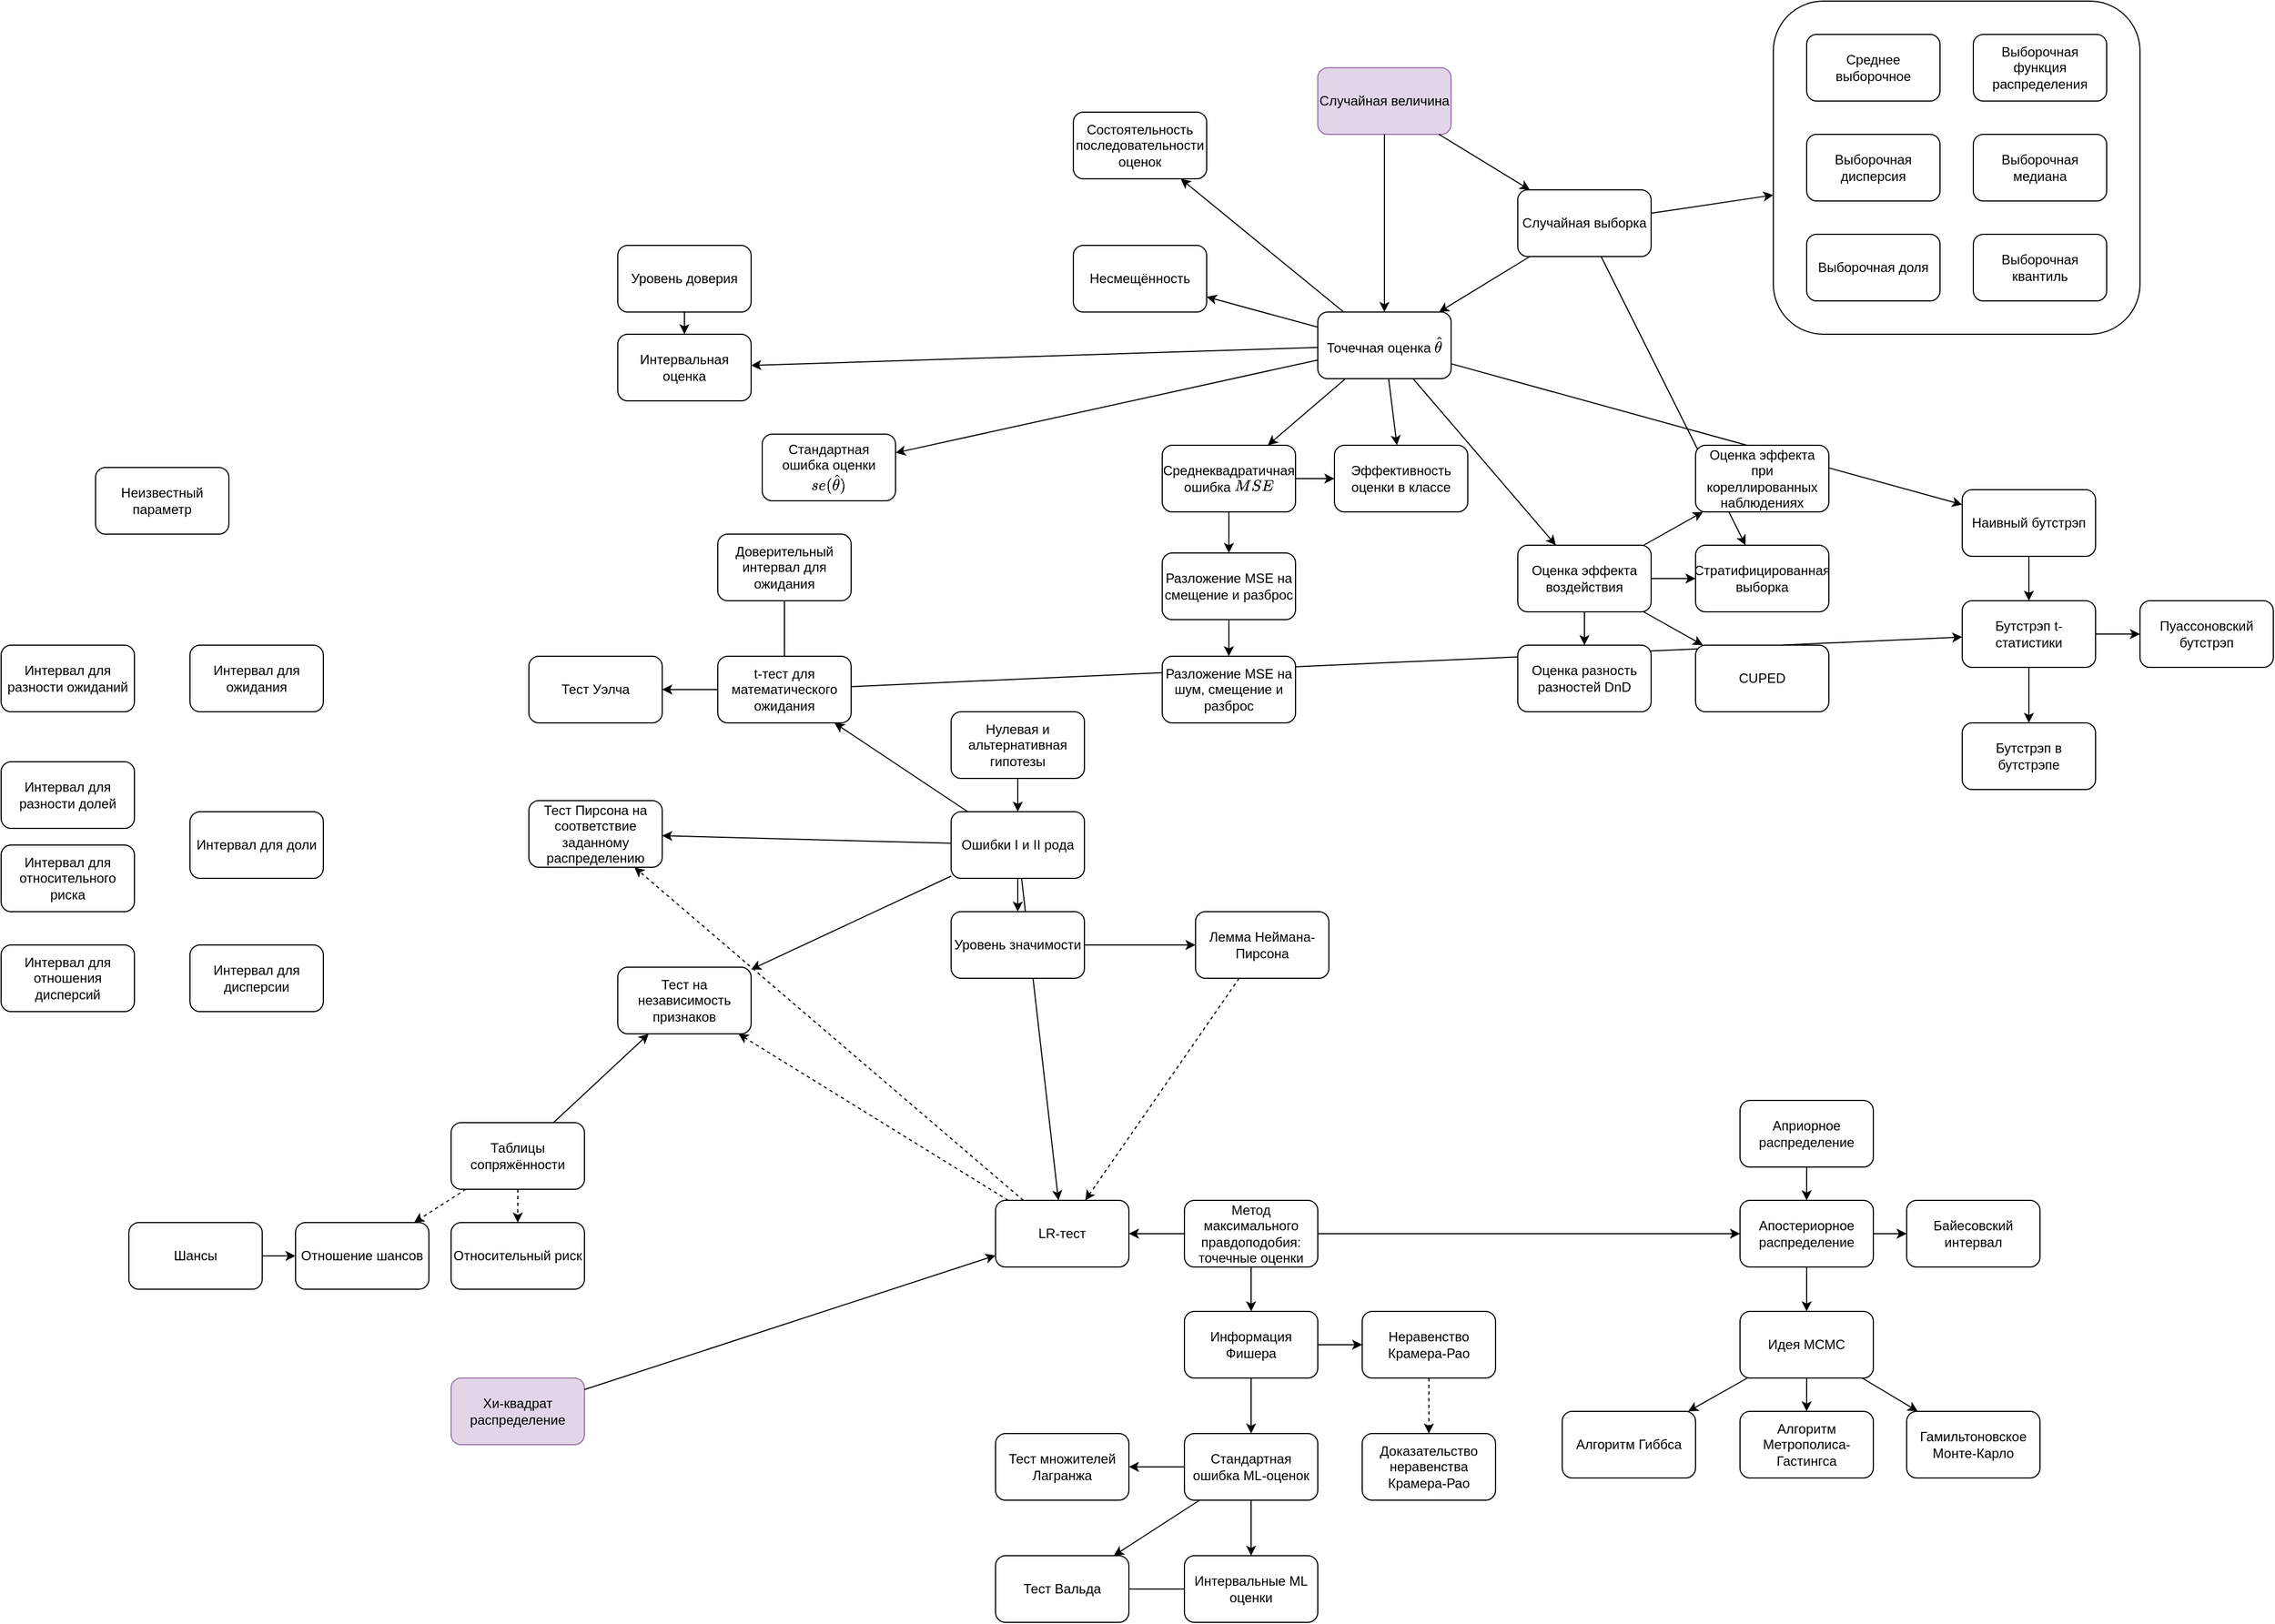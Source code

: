 <mxfile version="14.6.13" type="device"><diagram id="QQPL4EEk7KICBSPfA6Np" name="Page-1"><mxGraphModel dx="4232" dy="1175" grid="1" gridSize="10" guides="1" tooltips="1" connect="1" arrows="1" fold="1" page="1" pageScale="1" pageWidth="2336" pageHeight="1654" math="1" shadow="0"><root><mxCell id="0"/><mxCell id="1" parent="0"/><mxCell id="MJ_EjLBovzpOP7yhU-_Z-1" value="Точечная оценка \(\hat \theta \)" style="rounded=1;whiteSpace=wrap;html=1;" parent="1" vertex="1"><mxGeometry x="500" y="410" width="120" height="60" as="geometry"/></mxCell><mxCell id="MJ_EjLBovzpOP7yhU-_Z-2" value="Несмещённость" style="rounded=1;whiteSpace=wrap;html=1;" parent="1" vertex="1"><mxGeometry x="280" y="350" width="120" height="60" as="geometry"/></mxCell><mxCell id="MJ_EjLBovzpOP7yhU-_Z-3" value="Состоятельность последовательности оценок" style="rounded=1;whiteSpace=wrap;html=1;" parent="1" vertex="1"><mxGeometry x="280" y="230" width="120" height="60" as="geometry"/></mxCell><mxCell id="MJ_EjLBovzpOP7yhU-_Z-5" value="" style="endArrow=classic;html=1;" parent="1" source="MJ_EjLBovzpOP7yhU-_Z-1" target="MJ_EjLBovzpOP7yhU-_Z-2" edge="1"><mxGeometry width="50" height="50" relative="1" as="geometry"><mxPoint x="530" y="440" as="sourcePoint"/><mxPoint x="580" y="390" as="targetPoint"/></mxGeometry></mxCell><mxCell id="MJ_EjLBovzpOP7yhU-_Z-6" value="" style="endArrow=classic;html=1;" parent="1" source="MJ_EjLBovzpOP7yhU-_Z-1" target="MJ_EjLBovzpOP7yhU-_Z-4" edge="1"><mxGeometry width="50" height="50" relative="1" as="geometry"><mxPoint x="530" y="440" as="sourcePoint"/><mxPoint x="580" y="390" as="targetPoint"/></mxGeometry></mxCell><mxCell id="MJ_EjLBovzpOP7yhU-_Z-7" value="" style="endArrow=classic;html=1;" parent="1" source="MJ_EjLBovzpOP7yhU-_Z-1" target="MJ_EjLBovzpOP7yhU-_Z-3" edge="1"><mxGeometry width="50" height="50" relative="1" as="geometry"><mxPoint x="530" y="440" as="sourcePoint"/><mxPoint x="580" y="390" as="targetPoint"/></mxGeometry></mxCell><mxCell id="MJ_EjLBovzpOP7yhU-_Z-9" value="" style="endArrow=classic;html=1;" parent="1" source="MJ_EjLBovzpOP7yhU-_Z-1" target="MJ_EjLBovzpOP7yhU-_Z-8" edge="1"><mxGeometry width="50" height="50" relative="1" as="geometry"><mxPoint x="490" y="780" as="sourcePoint"/><mxPoint x="540" y="730" as="targetPoint"/></mxGeometry></mxCell><mxCell id="MJ_EjLBovzpOP7yhU-_Z-26" value="Лемма Неймана-Пирсона" style="rounded=1;whiteSpace=wrap;html=1;" parent="1" vertex="1"><mxGeometry x="390" y="950" width="120" height="60" as="geometry"/></mxCell><mxCell id="MJ_EjLBovzpOP7yhU-_Z-35" value="" style="endArrow=classic;html=1;" parent="1" source="MJ_EjLBovzpOP7yhU-_Z-11" target="MJ_EjLBovzpOP7yhU-_Z-33" edge="1"><mxGeometry width="50" height="50" relative="1" as="geometry"><mxPoint x="480" y="990" as="sourcePoint"/><mxPoint x="530" y="940" as="targetPoint"/></mxGeometry></mxCell><mxCell id="MJ_EjLBovzpOP7yhU-_Z-36" value="Хи-квадрат распределение" style="rounded=1;whiteSpace=wrap;html=1;fillColor=#e1d5e7;strokeColor=#9673a6;" parent="1" vertex="1"><mxGeometry x="-280" y="1370" width="120" height="60" as="geometry"/></mxCell><mxCell id="MJ_EjLBovzpOP7yhU-_Z-37" value="" style="endArrow=classic;html=1;" parent="1" source="MJ_EjLBovzpOP7yhU-_Z-36" target="MJ_EjLBovzpOP7yhU-_Z-33" edge="1"><mxGeometry width="50" height="50" relative="1" as="geometry"><mxPoint x="470" y="570" as="sourcePoint"/><mxPoint x="520" y="520" as="targetPoint"/></mxGeometry></mxCell><mxCell id="MJ_EjLBovzpOP7yhU-_Z-38" value="Случайная величина" style="rounded=1;whiteSpace=wrap;html=1;fillColor=#e1d5e7;strokeColor=#9673a6;" parent="1" vertex="1"><mxGeometry x="500" y="190" width="120" height="60" as="geometry"/></mxCell><mxCell id="MJ_EjLBovzpOP7yhU-_Z-39" value="" style="endArrow=classic;html=1;" parent="1" source="MJ_EjLBovzpOP7yhU-_Z-38" target="MJ_EjLBovzpOP7yhU-_Z-1" edge="1"><mxGeometry width="50" height="50" relative="1" as="geometry"><mxPoint x="480" y="570" as="sourcePoint"/><mxPoint x="530" y="520" as="targetPoint"/></mxGeometry></mxCell><mxCell id="MJ_EjLBovzpOP7yhU-_Z-47" value="" style="endArrow=classic;html=1;" parent="1" source="MJ_EjLBovzpOP7yhU-_Z-12" target="MJ_EjLBovzpOP7yhU-_Z-46" edge="1"><mxGeometry width="50" height="50" relative="1" as="geometry"><mxPoint x="670" y="800" as="sourcePoint"/><mxPoint x="720" y="750" as="targetPoint"/></mxGeometry></mxCell><mxCell id="MJ_EjLBovzpOP7yhU-_Z-51" value="Случайная выборка" style="rounded=1;whiteSpace=wrap;html=1;" parent="1" vertex="1"><mxGeometry x="680" y="300" width="120" height="60" as="geometry"/></mxCell><mxCell id="MJ_EjLBovzpOP7yhU-_Z-58" value="" style="endArrow=classic;html=1;" parent="1" source="MJ_EjLBovzpOP7yhU-_Z-51" target="MJ_EjLBovzpOP7yhU-_Z-1" edge="1"><mxGeometry width="50" height="50" relative="1" as="geometry"><mxPoint x="570" y="580" as="sourcePoint"/><mxPoint x="620" y="530" as="targetPoint"/></mxGeometry></mxCell><mxCell id="MJ_EjLBovzpOP7yhU-_Z-59" value="" style="endArrow=classic;html=1;" parent="1" source="MJ_EjLBovzpOP7yhU-_Z-38" target="MJ_EjLBovzpOP7yhU-_Z-51" edge="1"><mxGeometry width="50" height="50" relative="1" as="geometry"><mxPoint x="560" y="580" as="sourcePoint"/><mxPoint x="610" y="530" as="targetPoint"/></mxGeometry></mxCell><mxCell id="MJ_EjLBovzpOP7yhU-_Z-60" value="t-тест для математического ожидания" style="rounded=1;whiteSpace=wrap;html=1;" parent="1" vertex="1"><mxGeometry x="-40" y="720" width="120" height="60" as="geometry"/></mxCell><mxCell id="MJ_EjLBovzpOP7yhU-_Z-61" value="" style="endArrow=classic;html=1;" parent="1" source="MJ_EjLBovzpOP7yhU-_Z-11" target="MJ_EjLBovzpOP7yhU-_Z-60" edge="1"><mxGeometry width="50" height="50" relative="1" as="geometry"><mxPoint x="260" y="690" as="sourcePoint"/><mxPoint x="310" y="640" as="targetPoint"/></mxGeometry></mxCell><mxCell id="MJ_EjLBovzpOP7yhU-_Z-62" value="Доверительный интервал для ожидания" style="rounded=1;whiteSpace=wrap;html=1;" parent="1" vertex="1"><mxGeometry x="-40" y="610" width="120" height="60" as="geometry"/></mxCell><mxCell id="MJ_EjLBovzpOP7yhU-_Z-63" value="Тест Уэлча" style="rounded=1;whiteSpace=wrap;html=1;" parent="1" vertex="1"><mxGeometry x="-210" y="720" width="120" height="60" as="geometry"/></mxCell><mxCell id="MJ_EjLBovzpOP7yhU-_Z-64" value="" style="endArrow=classic;html=1;" parent="1" source="MJ_EjLBovzpOP7yhU-_Z-60" target="MJ_EjLBovzpOP7yhU-_Z-63" edge="1"><mxGeometry width="50" height="50" relative="1" as="geometry"><mxPoint x="240" y="660" as="sourcePoint"/><mxPoint x="290" y="610" as="targetPoint"/></mxGeometry></mxCell><mxCell id="MJ_EjLBovzpOP7yhU-_Z-66" value="" style="endArrow=classic;html=1;" parent="1" source="MJ_EjLBovzpOP7yhU-_Z-1" target="MJ_EjLBovzpOP7yhU-_Z-65" edge="1"><mxGeometry width="50" height="50" relative="1" as="geometry"><mxPoint x="750" y="620" as="sourcePoint"/><mxPoint x="800" y="570" as="targetPoint"/></mxGeometry></mxCell><mxCell id="MJ_EjLBovzpOP7yhU-_Z-69" value="" style="endArrow=classic;html=1;" parent="1" source="MJ_EjLBovzpOP7yhU-_Z-60" target="MJ_EjLBovzpOP7yhU-_Z-67" edge="1"><mxGeometry width="50" height="50" relative="1" as="geometry"><mxPoint x="570" y="740" as="sourcePoint"/><mxPoint x="620" y="690" as="targetPoint"/></mxGeometry></mxCell><mxCell id="MJ_EjLBovzpOP7yhU-_Z-72" value="Тест Пирсона на соответствие заданному распределению" style="rounded=1;whiteSpace=wrap;html=1;" parent="1" vertex="1"><mxGeometry x="-210" y="850" width="120" height="60" as="geometry"/></mxCell><mxCell id="MJ_EjLBovzpOP7yhU-_Z-73" value="" style="endArrow=classic;html=1;" parent="1" source="MJ_EjLBovzpOP7yhU-_Z-11" target="MJ_EjLBovzpOP7yhU-_Z-72" edge="1"><mxGeometry width="50" height="50" relative="1" as="geometry"><mxPoint x="40" y="870" as="sourcePoint"/><mxPoint x="90" y="820" as="targetPoint"/></mxGeometry></mxCell><mxCell id="MJ_EjLBovzpOP7yhU-_Z-74" value="Тест на независимость признаков" style="rounded=1;whiteSpace=wrap;html=1;" parent="1" vertex="1"><mxGeometry x="-130" y="1000" width="120" height="60" as="geometry"/></mxCell><mxCell id="MJ_EjLBovzpOP7yhU-_Z-75" value="" style="endArrow=classic;html=1;" parent="1" source="MJ_EjLBovzpOP7yhU-_Z-11" target="MJ_EjLBovzpOP7yhU-_Z-74" edge="1"><mxGeometry width="50" height="50" relative="1" as="geometry"><mxPoint x="40" y="840" as="sourcePoint"/><mxPoint x="90" y="790" as="targetPoint"/></mxGeometry></mxCell><mxCell id="MJ_EjLBovzpOP7yhU-_Z-76" value="" style="endArrow=classic;html=1;dashed=1;" parent="1" source="MJ_EjLBovzpOP7yhU-_Z-33" target="MJ_EjLBovzpOP7yhU-_Z-72" edge="1"><mxGeometry width="50" height="50" relative="1" as="geometry"><mxPoint x="280" y="950" as="sourcePoint"/><mxPoint x="330" y="900" as="targetPoint"/></mxGeometry></mxCell><mxCell id="MJ_EjLBovzpOP7yhU-_Z-77" value="" style="endArrow=classic;html=1;dashed=1;" parent="1" source="MJ_EjLBovzpOP7yhU-_Z-33" target="MJ_EjLBovzpOP7yhU-_Z-74" edge="1"><mxGeometry width="50" height="50" relative="1" as="geometry"><mxPoint x="270" y="950" as="sourcePoint"/><mxPoint x="320" y="900" as="targetPoint"/></mxGeometry></mxCell><mxCell id="MJ_EjLBovzpOP7yhU-_Z-79" value="" style="endArrow=none;html=1;" parent="1" source="MJ_EjLBovzpOP7yhU-_Z-60" target="MJ_EjLBovzpOP7yhU-_Z-62" edge="1"><mxGeometry width="50" height="50" relative="1" as="geometry"><mxPoint x="180" y="850" as="sourcePoint"/><mxPoint x="230" y="800" as="targetPoint"/></mxGeometry></mxCell><mxCell id="MJ_EjLBovzpOP7yhU-_Z-95" value="" style="endArrow=classic;html=1;" parent="1" source="MJ_EjLBovzpOP7yhU-_Z-1" target="MJ_EjLBovzpOP7yhU-_Z-94" edge="1"><mxGeometry width="50" height="50" relative="1" as="geometry"><mxPoint x="390" y="690" as="sourcePoint"/><mxPoint x="440" y="640" as="targetPoint"/></mxGeometry></mxCell><mxCell id="MJ_EjLBovzpOP7yhU-_Z-98" value="Неизвестный параметр" style="rounded=1;whiteSpace=wrap;html=1;" parent="1" vertex="1"><mxGeometry x="-600" y="550" width="120" height="60" as="geometry"/></mxCell><mxCell id="MJ_EjLBovzpOP7yhU-_Z-99" value="Интервал для ожидания" style="rounded=1;whiteSpace=wrap;html=1;" parent="1" vertex="1"><mxGeometry x="-515" y="710" width="120" height="60" as="geometry"/></mxCell><mxCell id="MJ_EjLBovzpOP7yhU-_Z-100" value="Интервал для разности ожиданий" style="rounded=1;whiteSpace=wrap;html=1;" parent="1" vertex="1"><mxGeometry x="-685" y="710" width="120" height="60" as="geometry"/></mxCell><mxCell id="Odn5jLqNncCCzqJBcC8H-1" value="Стандартная ошибка оценки \(se(\hat \theta)\)" style="rounded=1;whiteSpace=wrap;html=1;" parent="1" vertex="1"><mxGeometry y="520" width="120" height="60" as="geometry"/></mxCell><mxCell id="Odn5jLqNncCCzqJBcC8H-2" value="" style="endArrow=classic;html=1;" parent="1" source="MJ_EjLBovzpOP7yhU-_Z-1" target="Odn5jLqNncCCzqJBcC8H-1" edge="1"><mxGeometry width="50" height="50" relative="1" as="geometry"><mxPoint x="430" y="740" as="sourcePoint"/><mxPoint x="480" y="690" as="targetPoint"/></mxGeometry></mxCell><mxCell id="Odn5jLqNncCCzqJBcC8H-10" value="" style="group" parent="1" vertex="1" connectable="0"><mxGeometry x="-130" y="350" width="120" height="140" as="geometry"/></mxCell><mxCell id="MJ_EjLBovzpOP7yhU-_Z-94" value="Интервальная оценка" style="rounded=1;whiteSpace=wrap;html=1;" parent="Odn5jLqNncCCzqJBcC8H-10" vertex="1"><mxGeometry y="80" width="120" height="60" as="geometry"/></mxCell><mxCell id="MJ_EjLBovzpOP7yhU-_Z-96" value="Уровень доверия" style="rounded=1;whiteSpace=wrap;html=1;" parent="Odn5jLqNncCCzqJBcC8H-10" vertex="1"><mxGeometry width="120" height="60" as="geometry"/></mxCell><mxCell id="MJ_EjLBovzpOP7yhU-_Z-97" value="" style="endArrow=classic;html=1;endFill=1;" parent="Odn5jLqNncCCzqJBcC8H-10" source="MJ_EjLBovzpOP7yhU-_Z-96" target="MJ_EjLBovzpOP7yhU-_Z-94" edge="1"><mxGeometry width="50" height="50" relative="1" as="geometry"><mxPoint x="170" y="60" as="sourcePoint"/><mxPoint x="390" y="300" as="targetPoint"/></mxGeometry></mxCell><mxCell id="Odn5jLqNncCCzqJBcC8H-11" value="Таблицы сопряжённости" style="rounded=1;whiteSpace=wrap;html=1;" parent="1" vertex="1"><mxGeometry x="-280" y="1140" width="120" height="60" as="geometry"/></mxCell><mxCell id="Odn5jLqNncCCzqJBcC8H-12" value="" style="endArrow=classic;html=1;" parent="1" source="Odn5jLqNncCCzqJBcC8H-11" target="MJ_EjLBovzpOP7yhU-_Z-74" edge="1"><mxGeometry width="50" height="50" relative="1" as="geometry"><mxPoint x="100" y="940" as="sourcePoint"/><mxPoint x="150" y="890" as="targetPoint"/></mxGeometry></mxCell><mxCell id="Odn5jLqNncCCzqJBcC8H-13" value="" style="group" parent="1" vertex="1" connectable="0"><mxGeometry x="1080" y="570" width="280" height="270" as="geometry"/></mxCell><mxCell id="MJ_EjLBovzpOP7yhU-_Z-65" value="Наивный бутстрэп" style="rounded=1;whiteSpace=wrap;html=1;" parent="Odn5jLqNncCCzqJBcC8H-13" vertex="1"><mxGeometry width="120" height="60" as="geometry"/></mxCell><mxCell id="MJ_EjLBovzpOP7yhU-_Z-67" value="Бутстрэп t-статистики" style="rounded=1;whiteSpace=wrap;html=1;" parent="Odn5jLqNncCCzqJBcC8H-13" vertex="1"><mxGeometry y="100" width="120" height="60" as="geometry"/></mxCell><mxCell id="MJ_EjLBovzpOP7yhU-_Z-68" value="" style="endArrow=classic;html=1;" parent="Odn5jLqNncCCzqJBcC8H-13" source="MJ_EjLBovzpOP7yhU-_Z-65" target="MJ_EjLBovzpOP7yhU-_Z-67" edge="1"><mxGeometry width="50" height="50" relative="1" as="geometry"><mxPoint x="-490" y="170" as="sourcePoint"/><mxPoint x="-440" y="120" as="targetPoint"/></mxGeometry></mxCell><mxCell id="MJ_EjLBovzpOP7yhU-_Z-70" value="Бутстрэп в бутстрэпе" style="rounded=1;whiteSpace=wrap;html=1;" parent="Odn5jLqNncCCzqJBcC8H-13" vertex="1"><mxGeometry y="210" width="120" height="60" as="geometry"/></mxCell><mxCell id="MJ_EjLBovzpOP7yhU-_Z-71" value="" style="endArrow=classic;html=1;" parent="Odn5jLqNncCCzqJBcC8H-13" source="MJ_EjLBovzpOP7yhU-_Z-67" target="MJ_EjLBovzpOP7yhU-_Z-70" edge="1"><mxGeometry width="50" height="50" relative="1" as="geometry"><mxPoint x="-260" y="320" as="sourcePoint"/><mxPoint x="-210" y="270" as="targetPoint"/></mxGeometry></mxCell><mxCell id="MJ_EjLBovzpOP7yhU-_Z-91" value="Пуассоновский бутстрэп" style="rounded=1;whiteSpace=wrap;html=1;" parent="Odn5jLqNncCCzqJBcC8H-13" vertex="1"><mxGeometry x="160" y="100" width="120" height="60" as="geometry"/></mxCell><mxCell id="MJ_EjLBovzpOP7yhU-_Z-92" value="" style="endArrow=classic;html=1;" parent="Odn5jLqNncCCzqJBcC8H-13" source="MJ_EjLBovzpOP7yhU-_Z-67" target="MJ_EjLBovzpOP7yhU-_Z-91" edge="1"><mxGeometry width="50" height="50" relative="1" as="geometry"><mxPoint x="-10" y="350" as="sourcePoint"/><mxPoint x="40" y="300" as="targetPoint"/></mxGeometry></mxCell><mxCell id="Odn5jLqNncCCzqJBcC8H-14" value="" style="group" parent="1" vertex="1" connectable="0"><mxGeometry x="210" y="1210" width="450" height="380" as="geometry"/></mxCell><mxCell id="MJ_EjLBovzpOP7yhU-_Z-12" value="Метод максимального правдоподобия: точечные оценки" style="rounded=1;whiteSpace=wrap;html=1;" parent="Odn5jLqNncCCzqJBcC8H-14" vertex="1"><mxGeometry x="170" width="120" height="60" as="geometry"/></mxCell><mxCell id="MJ_EjLBovzpOP7yhU-_Z-13" value="Информация Фишера" style="rounded=1;whiteSpace=wrap;html=1;" parent="Odn5jLqNncCCzqJBcC8H-14" vertex="1"><mxGeometry x="170" y="100" width="120" height="60" as="geometry"/></mxCell><mxCell id="MJ_EjLBovzpOP7yhU-_Z-14" value="Стандартная ошибка ML-оценок" style="rounded=1;whiteSpace=wrap;html=1;" parent="Odn5jLqNncCCzqJBcC8H-14" vertex="1"><mxGeometry x="170" y="210" width="120" height="60" as="geometry"/></mxCell><mxCell id="MJ_EjLBovzpOP7yhU-_Z-15" value="" style="endArrow=classic;html=1;" parent="Odn5jLqNncCCzqJBcC8H-14" source="MJ_EjLBovzpOP7yhU-_Z-13" target="MJ_EjLBovzpOP7yhU-_Z-14" edge="1"><mxGeometry width="50" height="50" relative="1" as="geometry"><mxPoint x="200" y="100" as="sourcePoint"/><mxPoint x="250" y="50" as="targetPoint"/></mxGeometry></mxCell><mxCell id="MJ_EjLBovzpOP7yhU-_Z-17" value="" style="endArrow=classic;html=1;" parent="Odn5jLqNncCCzqJBcC8H-14" source="MJ_EjLBovzpOP7yhU-_Z-12" target="MJ_EjLBovzpOP7yhU-_Z-13" edge="1"><mxGeometry width="50" height="50" relative="1" as="geometry"><mxPoint x="200" y="100" as="sourcePoint"/><mxPoint x="250" y="50" as="targetPoint"/></mxGeometry></mxCell><mxCell id="MJ_EjLBovzpOP7yhU-_Z-18" value="Неравенство Крамера-Рао" style="rounded=1;whiteSpace=wrap;html=1;" parent="Odn5jLqNncCCzqJBcC8H-14" vertex="1"><mxGeometry x="330" y="100" width="120" height="60" as="geometry"/></mxCell><mxCell id="MJ_EjLBovzpOP7yhU-_Z-19" value="" style="endArrow=classic;html=1;" parent="Odn5jLqNncCCzqJBcC8H-14" source="MJ_EjLBovzpOP7yhU-_Z-13" target="MJ_EjLBovzpOP7yhU-_Z-18" edge="1"><mxGeometry width="50" height="50" relative="1" as="geometry"><mxPoint x="190" y="90" as="sourcePoint"/><mxPoint x="240" y="40" as="targetPoint"/></mxGeometry></mxCell><mxCell id="MJ_EjLBovzpOP7yhU-_Z-20" value="Интервальные ML оценки" style="rounded=1;whiteSpace=wrap;html=1;" parent="Odn5jLqNncCCzqJBcC8H-14" vertex="1"><mxGeometry x="170" y="320" width="120" height="60" as="geometry"/></mxCell><mxCell id="MJ_EjLBovzpOP7yhU-_Z-22" value="" style="endArrow=classic;html=1;" parent="Odn5jLqNncCCzqJBcC8H-14" source="MJ_EjLBovzpOP7yhU-_Z-14" target="MJ_EjLBovzpOP7yhU-_Z-20" edge="1"><mxGeometry width="50" height="50" relative="1" as="geometry"><mxPoint x="190" y="80" as="sourcePoint"/><mxPoint x="240" y="30" as="targetPoint"/></mxGeometry></mxCell><mxCell id="MJ_EjLBovzpOP7yhU-_Z-33" value="LR-тест" style="rounded=1;whiteSpace=wrap;html=1;" parent="Odn5jLqNncCCzqJBcC8H-14" vertex="1"><mxGeometry width="120" height="60" as="geometry"/></mxCell><mxCell id="MJ_EjLBovzpOP7yhU-_Z-34" value="" style="endArrow=classic;html=1;" parent="Odn5jLqNncCCzqJBcC8H-14" source="MJ_EjLBovzpOP7yhU-_Z-12" target="MJ_EjLBovzpOP7yhU-_Z-33" edge="1"><mxGeometry width="50" height="50" relative="1" as="geometry"><mxPoint x="230" y="20" as="sourcePoint"/><mxPoint x="280" y="-30" as="targetPoint"/></mxGeometry></mxCell><mxCell id="MJ_EjLBovzpOP7yhU-_Z-40" value="Тест Вальда" style="rounded=1;whiteSpace=wrap;html=1;" parent="Odn5jLqNncCCzqJBcC8H-14" vertex="1"><mxGeometry y="320" width="120" height="60" as="geometry"/></mxCell><mxCell id="MJ_EjLBovzpOP7yhU-_Z-41" value="Тест множителей Лагранжа" style="rounded=1;whiteSpace=wrap;html=1;" parent="Odn5jLqNncCCzqJBcC8H-14" vertex="1"><mxGeometry y="210" width="120" height="60" as="geometry"/></mxCell><mxCell id="MJ_EjLBovzpOP7yhU-_Z-42" value="" style="endArrow=classic;html=1;" parent="Odn5jLqNncCCzqJBcC8H-14" source="MJ_EjLBovzpOP7yhU-_Z-14" target="MJ_EjLBovzpOP7yhU-_Z-40" edge="1"><mxGeometry width="50" height="50" relative="1" as="geometry"><mxPoint x="230" y="210" as="sourcePoint"/><mxPoint x="280" y="160" as="targetPoint"/></mxGeometry></mxCell><mxCell id="MJ_EjLBovzpOP7yhU-_Z-43" value="" style="endArrow=classic;html=1;" parent="Odn5jLqNncCCzqJBcC8H-14" source="MJ_EjLBovzpOP7yhU-_Z-14" target="MJ_EjLBovzpOP7yhU-_Z-41" edge="1"><mxGeometry width="50" height="50" relative="1" as="geometry"><mxPoint x="230" y="210" as="sourcePoint"/><mxPoint x="280" y="160" as="targetPoint"/></mxGeometry></mxCell><mxCell id="MJ_EjLBovzpOP7yhU-_Z-44" value="" style="endArrow=none;html=1;" parent="Odn5jLqNncCCzqJBcC8H-14" source="MJ_EjLBovzpOP7yhU-_Z-20" target="MJ_EjLBovzpOP7yhU-_Z-40" edge="1"><mxGeometry width="50" height="50" relative="1" as="geometry"><mxPoint x="230" y="210" as="sourcePoint"/><mxPoint x="280" y="160" as="targetPoint"/></mxGeometry></mxCell><mxCell id="7CKO-eIImCM177-ZPf9T-11" value="Доказательство неравенства Крамера-Рао" style="rounded=1;whiteSpace=wrap;html=1;fillColor=none;" vertex="1" parent="Odn5jLqNncCCzqJBcC8H-14"><mxGeometry x="330" y="210" width="120" height="60" as="geometry"/></mxCell><mxCell id="7CKO-eIImCM177-ZPf9T-12" value="" style="endArrow=classic;html=1;dashed=1;" edge="1" parent="Odn5jLqNncCCzqJBcC8H-14" source="MJ_EjLBovzpOP7yhU-_Z-18" target="7CKO-eIImCM177-ZPf9T-11"><mxGeometry width="50" height="50" relative="1" as="geometry"><mxPoint x="220" y="100" as="sourcePoint"/><mxPoint x="270" y="50" as="targetPoint"/></mxGeometry></mxCell><mxCell id="Odn5jLqNncCCzqJBcC8H-15" value="" style="group" parent="1" vertex="1" connectable="0"><mxGeometry x="720" y="1120" width="430" height="340" as="geometry"/></mxCell><mxCell id="MJ_EjLBovzpOP7yhU-_Z-45" value="Априорное распределение" style="rounded=1;whiteSpace=wrap;html=1;" parent="Odn5jLqNncCCzqJBcC8H-15" vertex="1"><mxGeometry x="160" width="120" height="60" as="geometry"/></mxCell><mxCell id="MJ_EjLBovzpOP7yhU-_Z-46" value="Апостериорное распределение" style="rounded=1;whiteSpace=wrap;html=1;" parent="Odn5jLqNncCCzqJBcC8H-15" vertex="1"><mxGeometry x="160" y="90" width="120" height="60" as="geometry"/></mxCell><mxCell id="MJ_EjLBovzpOP7yhU-_Z-48" value="" style="endArrow=classic;html=1;" parent="Odn5jLqNncCCzqJBcC8H-15" source="MJ_EjLBovzpOP7yhU-_Z-45" target="MJ_EjLBovzpOP7yhU-_Z-46" edge="1"><mxGeometry width="50" height="50" relative="1" as="geometry"><mxPoint x="-90" y="90" as="sourcePoint"/><mxPoint x="-40" y="40" as="targetPoint"/></mxGeometry></mxCell><mxCell id="MJ_EjLBovzpOP7yhU-_Z-80" value="Байесовский интервал" style="rounded=1;whiteSpace=wrap;html=1;" parent="Odn5jLqNncCCzqJBcC8H-15" vertex="1"><mxGeometry x="310" y="90" width="120" height="60" as="geometry"/></mxCell><mxCell id="MJ_EjLBovzpOP7yhU-_Z-81" value="" style="endArrow=classic;html=1;" parent="Odn5jLqNncCCzqJBcC8H-15" source="MJ_EjLBovzpOP7yhU-_Z-46" target="MJ_EjLBovzpOP7yhU-_Z-80" edge="1"><mxGeometry width="50" height="50" relative="1" as="geometry"><mxPoint x="190" y="350" as="sourcePoint"/><mxPoint x="240" y="300" as="targetPoint"/></mxGeometry></mxCell><mxCell id="MJ_EjLBovzpOP7yhU-_Z-82" value="Идея MCMC" style="rounded=1;whiteSpace=wrap;html=1;" parent="Odn5jLqNncCCzqJBcC8H-15" vertex="1"><mxGeometry x="160" y="190" width="120" height="60" as="geometry"/></mxCell><mxCell id="MJ_EjLBovzpOP7yhU-_Z-83" value="" style="endArrow=classic;html=1;" parent="Odn5jLqNncCCzqJBcC8H-15" source="MJ_EjLBovzpOP7yhU-_Z-46" target="MJ_EjLBovzpOP7yhU-_Z-82" edge="1"><mxGeometry width="50" height="50" relative="1" as="geometry"><mxPoint x="140" y="360" as="sourcePoint"/><mxPoint x="190" y="310" as="targetPoint"/></mxGeometry></mxCell><mxCell id="MJ_EjLBovzpOP7yhU-_Z-84" value="Алгоритм Гиббса" style="rounded=1;whiteSpace=wrap;html=1;" parent="Odn5jLqNncCCzqJBcC8H-15" vertex="1"><mxGeometry y="280" width="120" height="60" as="geometry"/></mxCell><mxCell id="MJ_EjLBovzpOP7yhU-_Z-85" value="Алгоритм Метрополиса-Гастингса" style="rounded=1;whiteSpace=wrap;html=1;" parent="Odn5jLqNncCCzqJBcC8H-15" vertex="1"><mxGeometry x="160" y="280" width="120" height="60" as="geometry"/></mxCell><mxCell id="MJ_EjLBovzpOP7yhU-_Z-86" value="Гамильтоновское Монте-Карло" style="rounded=1;whiteSpace=wrap;html=1;" parent="Odn5jLqNncCCzqJBcC8H-15" vertex="1"><mxGeometry x="310" y="280" width="120" height="60" as="geometry"/></mxCell><mxCell id="MJ_EjLBovzpOP7yhU-_Z-88" value="" style="endArrow=classic;html=1;" parent="Odn5jLqNncCCzqJBcC8H-15" source="MJ_EjLBovzpOP7yhU-_Z-82" target="MJ_EjLBovzpOP7yhU-_Z-84" edge="1"><mxGeometry width="50" height="50" relative="1" as="geometry"><mxPoint x="140" y="340" as="sourcePoint"/><mxPoint x="190" y="290" as="targetPoint"/></mxGeometry></mxCell><mxCell id="MJ_EjLBovzpOP7yhU-_Z-89" value="" style="endArrow=classic;html=1;" parent="Odn5jLqNncCCzqJBcC8H-15" source="MJ_EjLBovzpOP7yhU-_Z-82" target="MJ_EjLBovzpOP7yhU-_Z-85" edge="1"><mxGeometry width="50" height="50" relative="1" as="geometry"><mxPoint x="120" y="340" as="sourcePoint"/><mxPoint x="170" y="290" as="targetPoint"/></mxGeometry></mxCell><mxCell id="MJ_EjLBovzpOP7yhU-_Z-90" value="" style="endArrow=classic;html=1;" parent="Odn5jLqNncCCzqJBcC8H-15" source="MJ_EjLBovzpOP7yhU-_Z-82" target="MJ_EjLBovzpOP7yhU-_Z-86" edge="1"><mxGeometry width="50" height="50" relative="1" as="geometry"><mxPoint x="130" y="340" as="sourcePoint"/><mxPoint x="180" y="290" as="targetPoint"/></mxGeometry></mxCell><mxCell id="Odn5jLqNncCCzqJBcC8H-20" value="" style="group" parent="1" vertex="1" connectable="0"><mxGeometry x="360" y="530" width="275" height="250" as="geometry"/></mxCell><mxCell id="MJ_EjLBovzpOP7yhU-_Z-4" value="Эффективность оценки в классе" style="rounded=1;whiteSpace=wrap;html=1;" parent="Odn5jLqNncCCzqJBcC8H-20" vertex="1"><mxGeometry x="155" width="120" height="60" as="geometry"/></mxCell><mxCell id="MJ_EjLBovzpOP7yhU-_Z-8" value="Среднеквадратичная ошибка \(MSE\)" style="rounded=1;whiteSpace=wrap;html=1;" parent="Odn5jLqNncCCzqJBcC8H-20" vertex="1"><mxGeometry width="120" height="60" as="geometry"/></mxCell><mxCell id="MJ_EjLBovzpOP7yhU-_Z-10" value="" style="endArrow=classic;html=1;" parent="Odn5jLqNncCCzqJBcC8H-20" source="MJ_EjLBovzpOP7yhU-_Z-8" target="MJ_EjLBovzpOP7yhU-_Z-4" edge="1"><mxGeometry width="50" height="50" relative="1" as="geometry"><mxPoint x="65" y="110" as="sourcePoint"/><mxPoint x="-115" y="-90" as="targetPoint"/></mxGeometry></mxCell><mxCell id="Odn5jLqNncCCzqJBcC8H-16" value="Разложение MSE на смещение и разброс" style="rounded=1;whiteSpace=wrap;html=1;" parent="Odn5jLqNncCCzqJBcC8H-20" vertex="1"><mxGeometry y="97" width="120" height="60" as="geometry"/></mxCell><mxCell id="Odn5jLqNncCCzqJBcC8H-17" value="Разложение MSE на шум, смещение и разброс" style="rounded=1;whiteSpace=wrap;html=1;" parent="Odn5jLqNncCCzqJBcC8H-20" vertex="1"><mxGeometry y="190" width="120" height="60" as="geometry"/></mxCell><mxCell id="Odn5jLqNncCCzqJBcC8H-18" value="" style="endArrow=classic;html=1;" parent="Odn5jLqNncCCzqJBcC8H-20" source="Odn5jLqNncCCzqJBcC8H-16" target="Odn5jLqNncCCzqJBcC8H-17" edge="1"><mxGeometry width="50" height="50" relative="1" as="geometry"><mxPoint x="-75" y="160" as="sourcePoint"/><mxPoint x="-25" y="110" as="targetPoint"/></mxGeometry></mxCell><mxCell id="Odn5jLqNncCCzqJBcC8H-19" value="" style="endArrow=classic;html=1;" parent="Odn5jLqNncCCzqJBcC8H-20" source="MJ_EjLBovzpOP7yhU-_Z-8" target="Odn5jLqNncCCzqJBcC8H-16" edge="1"><mxGeometry width="50" height="50" relative="1" as="geometry"><mxPoint x="-65" y="170" as="sourcePoint"/><mxPoint x="-15" y="120" as="targetPoint"/></mxGeometry></mxCell><mxCell id="Odn5jLqNncCCzqJBcC8H-21" value="" style="endArrow=classic;html=1;" parent="1" source="MJ_EjLBovzpOP7yhU-_Z-93" target="MJ_EjLBovzpOP7yhU-_Z-26" edge="1"><mxGeometry width="50" height="50" relative="1" as="geometry"><mxPoint x="200" y="900" as="sourcePoint"/><mxPoint x="250" y="850" as="targetPoint"/></mxGeometry></mxCell><mxCell id="Odn5jLqNncCCzqJBcC8H-22" value="" style="group" parent="1" vertex="1" connectable="0"><mxGeometry x="170" y="770" width="120" height="240" as="geometry"/></mxCell><mxCell id="MJ_EjLBovzpOP7yhU-_Z-11" value="Ошибки I и II рода" style="rounded=1;whiteSpace=wrap;html=1;" parent="Odn5jLqNncCCzqJBcC8H-22" vertex="1"><mxGeometry y="90" width="120" height="60" as="geometry"/></mxCell><mxCell id="MJ_EjLBovzpOP7yhU-_Z-24" value="Нулевая и альтернативная гипотезы" style="rounded=1;whiteSpace=wrap;html=1;" parent="Odn5jLqNncCCzqJBcC8H-22" vertex="1"><mxGeometry width="120" height="60" as="geometry"/></mxCell><mxCell id="MJ_EjLBovzpOP7yhU-_Z-25" value="" style="endArrow=classic;html=1;" parent="Odn5jLqNncCCzqJBcC8H-22" source="MJ_EjLBovzpOP7yhU-_Z-24" target="MJ_EjLBovzpOP7yhU-_Z-11" edge="1"><mxGeometry width="50" height="50" relative="1" as="geometry"><mxPoint x="220" y="330" as="sourcePoint"/><mxPoint x="270" y="280" as="targetPoint"/></mxGeometry></mxCell><mxCell id="MJ_EjLBovzpOP7yhU-_Z-27" value="" style="endArrow=classic;html=1;" parent="Odn5jLqNncCCzqJBcC8H-22" source="MJ_EjLBovzpOP7yhU-_Z-11" target="MJ_EjLBovzpOP7yhU-_Z-93" edge="1"><mxGeometry width="50" height="50" relative="1" as="geometry"><mxPoint x="200" y="320" as="sourcePoint"/><mxPoint x="250" y="270" as="targetPoint"/></mxGeometry></mxCell><mxCell id="MJ_EjLBovzpOP7yhU-_Z-93" value="Уровень значимости" style="rounded=1;whiteSpace=wrap;html=1;" parent="Odn5jLqNncCCzqJBcC8H-22" vertex="1"><mxGeometry y="180" width="120" height="60" as="geometry"/></mxCell><mxCell id="Odn5jLqNncCCzqJBcC8H-25" value="" style="endArrow=classic;html=1;" parent="1" source="MJ_EjLBovzpOP7yhU-_Z-1" target="Odn5jLqNncCCzqJBcC8H-23" edge="1"><mxGeometry width="50" height="50" relative="1" as="geometry"><mxPoint x="340" y="710" as="sourcePoint"/><mxPoint x="390" y="660" as="targetPoint"/></mxGeometry></mxCell><mxCell id="Odn5jLqNncCCzqJBcC8H-31" value="" style="endArrow=classic;html=1;" parent="1" source="MJ_EjLBovzpOP7yhU-_Z-51" target="Odn5jLqNncCCzqJBcC8H-28" edge="1"><mxGeometry width="50" height="50" relative="1" as="geometry"><mxPoint x="340" y="640" as="sourcePoint"/><mxPoint x="390" y="590" as="targetPoint"/></mxGeometry></mxCell><mxCell id="Odn5jLqNncCCzqJBcC8H-34" value="" style="group" parent="1" vertex="1" connectable="0"><mxGeometry x="680" y="530" width="280" height="240" as="geometry"/></mxCell><mxCell id="Odn5jLqNncCCzqJBcC8H-23" value="Оценка эффекта воздействия" style="rounded=1;whiteSpace=wrap;html=1;" parent="Odn5jLqNncCCzqJBcC8H-34" vertex="1"><mxGeometry y="90" width="120" height="60" as="geometry"/></mxCell><mxCell id="Odn5jLqNncCCzqJBcC8H-24" value="Оценка разность разностей DnD" style="rounded=1;whiteSpace=wrap;html=1;" parent="Odn5jLqNncCCzqJBcC8H-34" vertex="1"><mxGeometry y="180" width="120" height="60" as="geometry"/></mxCell><mxCell id="Odn5jLqNncCCzqJBcC8H-26" value="" style="endArrow=classic;html=1;" parent="Odn5jLqNncCCzqJBcC8H-34" source="Odn5jLqNncCCzqJBcC8H-23" target="Odn5jLqNncCCzqJBcC8H-24" edge="1"><mxGeometry width="50" height="50" relative="1" as="geometry"><mxPoint x="210" y="460" as="sourcePoint"/><mxPoint x="260" y="410" as="targetPoint"/></mxGeometry></mxCell><mxCell id="Odn5jLqNncCCzqJBcC8H-27" value="CUPED" style="rounded=1;whiteSpace=wrap;html=1;" parent="Odn5jLqNncCCzqJBcC8H-34" vertex="1"><mxGeometry x="160" y="180" width="120" height="60" as="geometry"/></mxCell><mxCell id="Odn5jLqNncCCzqJBcC8H-28" value="Стратифицированная выборка" style="rounded=1;whiteSpace=wrap;html=1;" parent="Odn5jLqNncCCzqJBcC8H-34" vertex="1"><mxGeometry x="160" y="90" width="120" height="60" as="geometry"/></mxCell><mxCell id="Odn5jLqNncCCzqJBcC8H-29" value="" style="endArrow=classic;html=1;" parent="Odn5jLqNncCCzqJBcC8H-34" source="Odn5jLqNncCCzqJBcC8H-23" target="Odn5jLqNncCCzqJBcC8H-28" edge="1"><mxGeometry width="50" height="50" relative="1" as="geometry"><mxPoint x="180" y="400" as="sourcePoint"/><mxPoint x="230" y="350" as="targetPoint"/></mxGeometry></mxCell><mxCell id="Odn5jLqNncCCzqJBcC8H-30" value="" style="endArrow=classic;html=1;" parent="Odn5jLqNncCCzqJBcC8H-34" source="Odn5jLqNncCCzqJBcC8H-23" target="Odn5jLqNncCCzqJBcC8H-27" edge="1"><mxGeometry width="50" height="50" relative="1" as="geometry"><mxPoint x="160" y="400" as="sourcePoint"/><mxPoint x="210" y="350" as="targetPoint"/></mxGeometry></mxCell><mxCell id="Odn5jLqNncCCzqJBcC8H-32" value="Оценка эффекта при кореллированных наблюдениях" style="rounded=1;whiteSpace=wrap;html=1;" parent="Odn5jLqNncCCzqJBcC8H-34" vertex="1"><mxGeometry x="160" width="120" height="60" as="geometry"/></mxCell><mxCell id="Odn5jLqNncCCzqJBcC8H-33" value="" style="endArrow=classic;html=1;" parent="Odn5jLqNncCCzqJBcC8H-34" source="Odn5jLqNncCCzqJBcC8H-23" target="Odn5jLqNncCCzqJBcC8H-32" edge="1"><mxGeometry width="50" height="50" relative="1" as="geometry"><mxPoint x="160" y="380" as="sourcePoint"/><mxPoint x="210" y="330" as="targetPoint"/></mxGeometry></mxCell><mxCell id="Odn5jLqNncCCzqJBcC8H-35" value="Интервал для доли" style="rounded=1;whiteSpace=wrap;html=1;" parent="1" vertex="1"><mxGeometry x="-515" y="860" width="120" height="60" as="geometry"/></mxCell><mxCell id="Odn5jLqNncCCzqJBcC8H-36" value="Интервал для разности долей" style="rounded=1;whiteSpace=wrap;html=1;" parent="1" vertex="1"><mxGeometry x="-685" y="815" width="120" height="60" as="geometry"/></mxCell><mxCell id="Odn5jLqNncCCzqJBcC8H-37" value="Интервал для относительного риска" style="rounded=1;whiteSpace=wrap;html=1;" parent="1" vertex="1"><mxGeometry x="-685" y="890" width="120" height="60" as="geometry"/></mxCell><mxCell id="Odn5jLqNncCCzqJBcC8H-38" value="Интервал для дисперсии" style="rounded=1;whiteSpace=wrap;html=1;" parent="1" vertex="1"><mxGeometry x="-515" y="980" width="120" height="60" as="geometry"/></mxCell><mxCell id="Odn5jLqNncCCzqJBcC8H-39" value="Интервал для отношения дисперсий" style="rounded=1;whiteSpace=wrap;html=1;" parent="1" vertex="1"><mxGeometry x="-685" y="980" width="120" height="60" as="geometry"/></mxCell><mxCell id="7CKO-eIImCM177-ZPf9T-1" value="" style="endArrow=classic;html=1;dashed=1;" edge="1" parent="1" source="MJ_EjLBovzpOP7yhU-_Z-26" target="MJ_EjLBovzpOP7yhU-_Z-33"><mxGeometry width="50" height="50" relative="1" as="geometry"><mxPoint x="150" y="1150" as="sourcePoint"/><mxPoint x="200" y="1100" as="targetPoint"/></mxGeometry></mxCell><mxCell id="7CKO-eIImCM177-ZPf9T-3" value="" style="group" vertex="1" connectable="0" parent="1"><mxGeometry x="910" y="130" width="330" height="300" as="geometry"/></mxCell><mxCell id="MJ_EjLBovzpOP7yhU-_Z-52" value="Среднее выборочное" style="rounded=1;whiteSpace=wrap;html=1;" parent="7CKO-eIImCM177-ZPf9T-3" vertex="1"><mxGeometry x="30" y="30" width="120" height="60" as="geometry"/></mxCell><mxCell id="MJ_EjLBovzpOP7yhU-_Z-53" value="Выборочная дисперсия" style="rounded=1;whiteSpace=wrap;html=1;" parent="7CKO-eIImCM177-ZPf9T-3" vertex="1"><mxGeometry x="30" y="120" width="120" height="60" as="geometry"/></mxCell><mxCell id="MJ_EjLBovzpOP7yhU-_Z-54" value="Выборочная доля" style="rounded=1;whiteSpace=wrap;html=1;" parent="7CKO-eIImCM177-ZPf9T-3" vertex="1"><mxGeometry x="30" y="210" width="120" height="60" as="geometry"/></mxCell><mxCell id="Odn5jLqNncCCzqJBcC8H-3" value="Выборочная медиана" style="rounded=1;whiteSpace=wrap;html=1;" parent="7CKO-eIImCM177-ZPf9T-3" vertex="1"><mxGeometry x="180" y="120" width="120" height="60" as="geometry"/></mxCell><mxCell id="Odn5jLqNncCCzqJBcC8H-4" value="Выборочная функция распределения" style="rounded=1;whiteSpace=wrap;html=1;" parent="7CKO-eIImCM177-ZPf9T-3" vertex="1"><mxGeometry x="180" y="30" width="120" height="60" as="geometry"/></mxCell><mxCell id="Odn5jLqNncCCzqJBcC8H-5" value="Выборочная квантиль" style="rounded=1;whiteSpace=wrap;html=1;" parent="7CKO-eIImCM177-ZPf9T-3" vertex="1"><mxGeometry x="180" y="210" width="120" height="60" as="geometry"/></mxCell><mxCell id="7CKO-eIImCM177-ZPf9T-2" value="" style="rounded=1;whiteSpace=wrap;html=1;fillColor=none;" vertex="1" parent="7CKO-eIImCM177-ZPf9T-3"><mxGeometry width="330" height="300" as="geometry"/></mxCell><mxCell id="7CKO-eIImCM177-ZPf9T-4" value="" style="endArrow=classic;html=1;" edge="1" parent="1" source="MJ_EjLBovzpOP7yhU-_Z-51" target="7CKO-eIImCM177-ZPf9T-2"><mxGeometry width="50" height="50" relative="1" as="geometry"><mxPoint x="890" y="360" as="sourcePoint"/><mxPoint x="940" y="310" as="targetPoint"/></mxGeometry></mxCell><mxCell id="7CKO-eIImCM177-ZPf9T-5" value="Шансы" style="rounded=1;whiteSpace=wrap;html=1;fillColor=none;" vertex="1" parent="1"><mxGeometry x="-570" y="1230" width="120" height="60" as="geometry"/></mxCell><mxCell id="7CKO-eIImCM177-ZPf9T-6" value="Отношение шансов" style="rounded=1;whiteSpace=wrap;html=1;fillColor=none;" vertex="1" parent="1"><mxGeometry x="-420" y="1230" width="120" height="60" as="geometry"/></mxCell><mxCell id="7CKO-eIImCM177-ZPf9T-7" value="" style="endArrow=classic;html=1;" edge="1" parent="1" source="7CKO-eIImCM177-ZPf9T-5" target="7CKO-eIImCM177-ZPf9T-6"><mxGeometry width="50" height="50" relative="1" as="geometry"><mxPoint x="-260" y="1100" as="sourcePoint"/><mxPoint x="-210" y="1050" as="targetPoint"/></mxGeometry></mxCell><mxCell id="7CKO-eIImCM177-ZPf9T-8" value="Относительный риск" style="rounded=1;whiteSpace=wrap;html=1;fillColor=none;" vertex="1" parent="1"><mxGeometry x="-280" y="1230" width="120" height="60" as="geometry"/></mxCell><mxCell id="7CKO-eIImCM177-ZPf9T-9" value="" style="endArrow=classic;html=1;dashed=1;" edge="1" parent="1" source="Odn5jLqNncCCzqJBcC8H-11" target="7CKO-eIImCM177-ZPf9T-8"><mxGeometry width="50" height="50" relative="1" as="geometry"><mxPoint x="-260" y="1110" as="sourcePoint"/><mxPoint x="-210" y="1060" as="targetPoint"/></mxGeometry></mxCell><mxCell id="7CKO-eIImCM177-ZPf9T-10" value="" style="endArrow=classic;html=1;dashed=1;" edge="1" parent="1" source="Odn5jLqNncCCzqJBcC8H-11" target="7CKO-eIImCM177-ZPf9T-6"><mxGeometry width="50" height="50" relative="1" as="geometry"><mxPoint x="-260" y="1110" as="sourcePoint"/><mxPoint x="-210" y="1060" as="targetPoint"/></mxGeometry></mxCell></root></mxGraphModel></diagram></mxfile>
